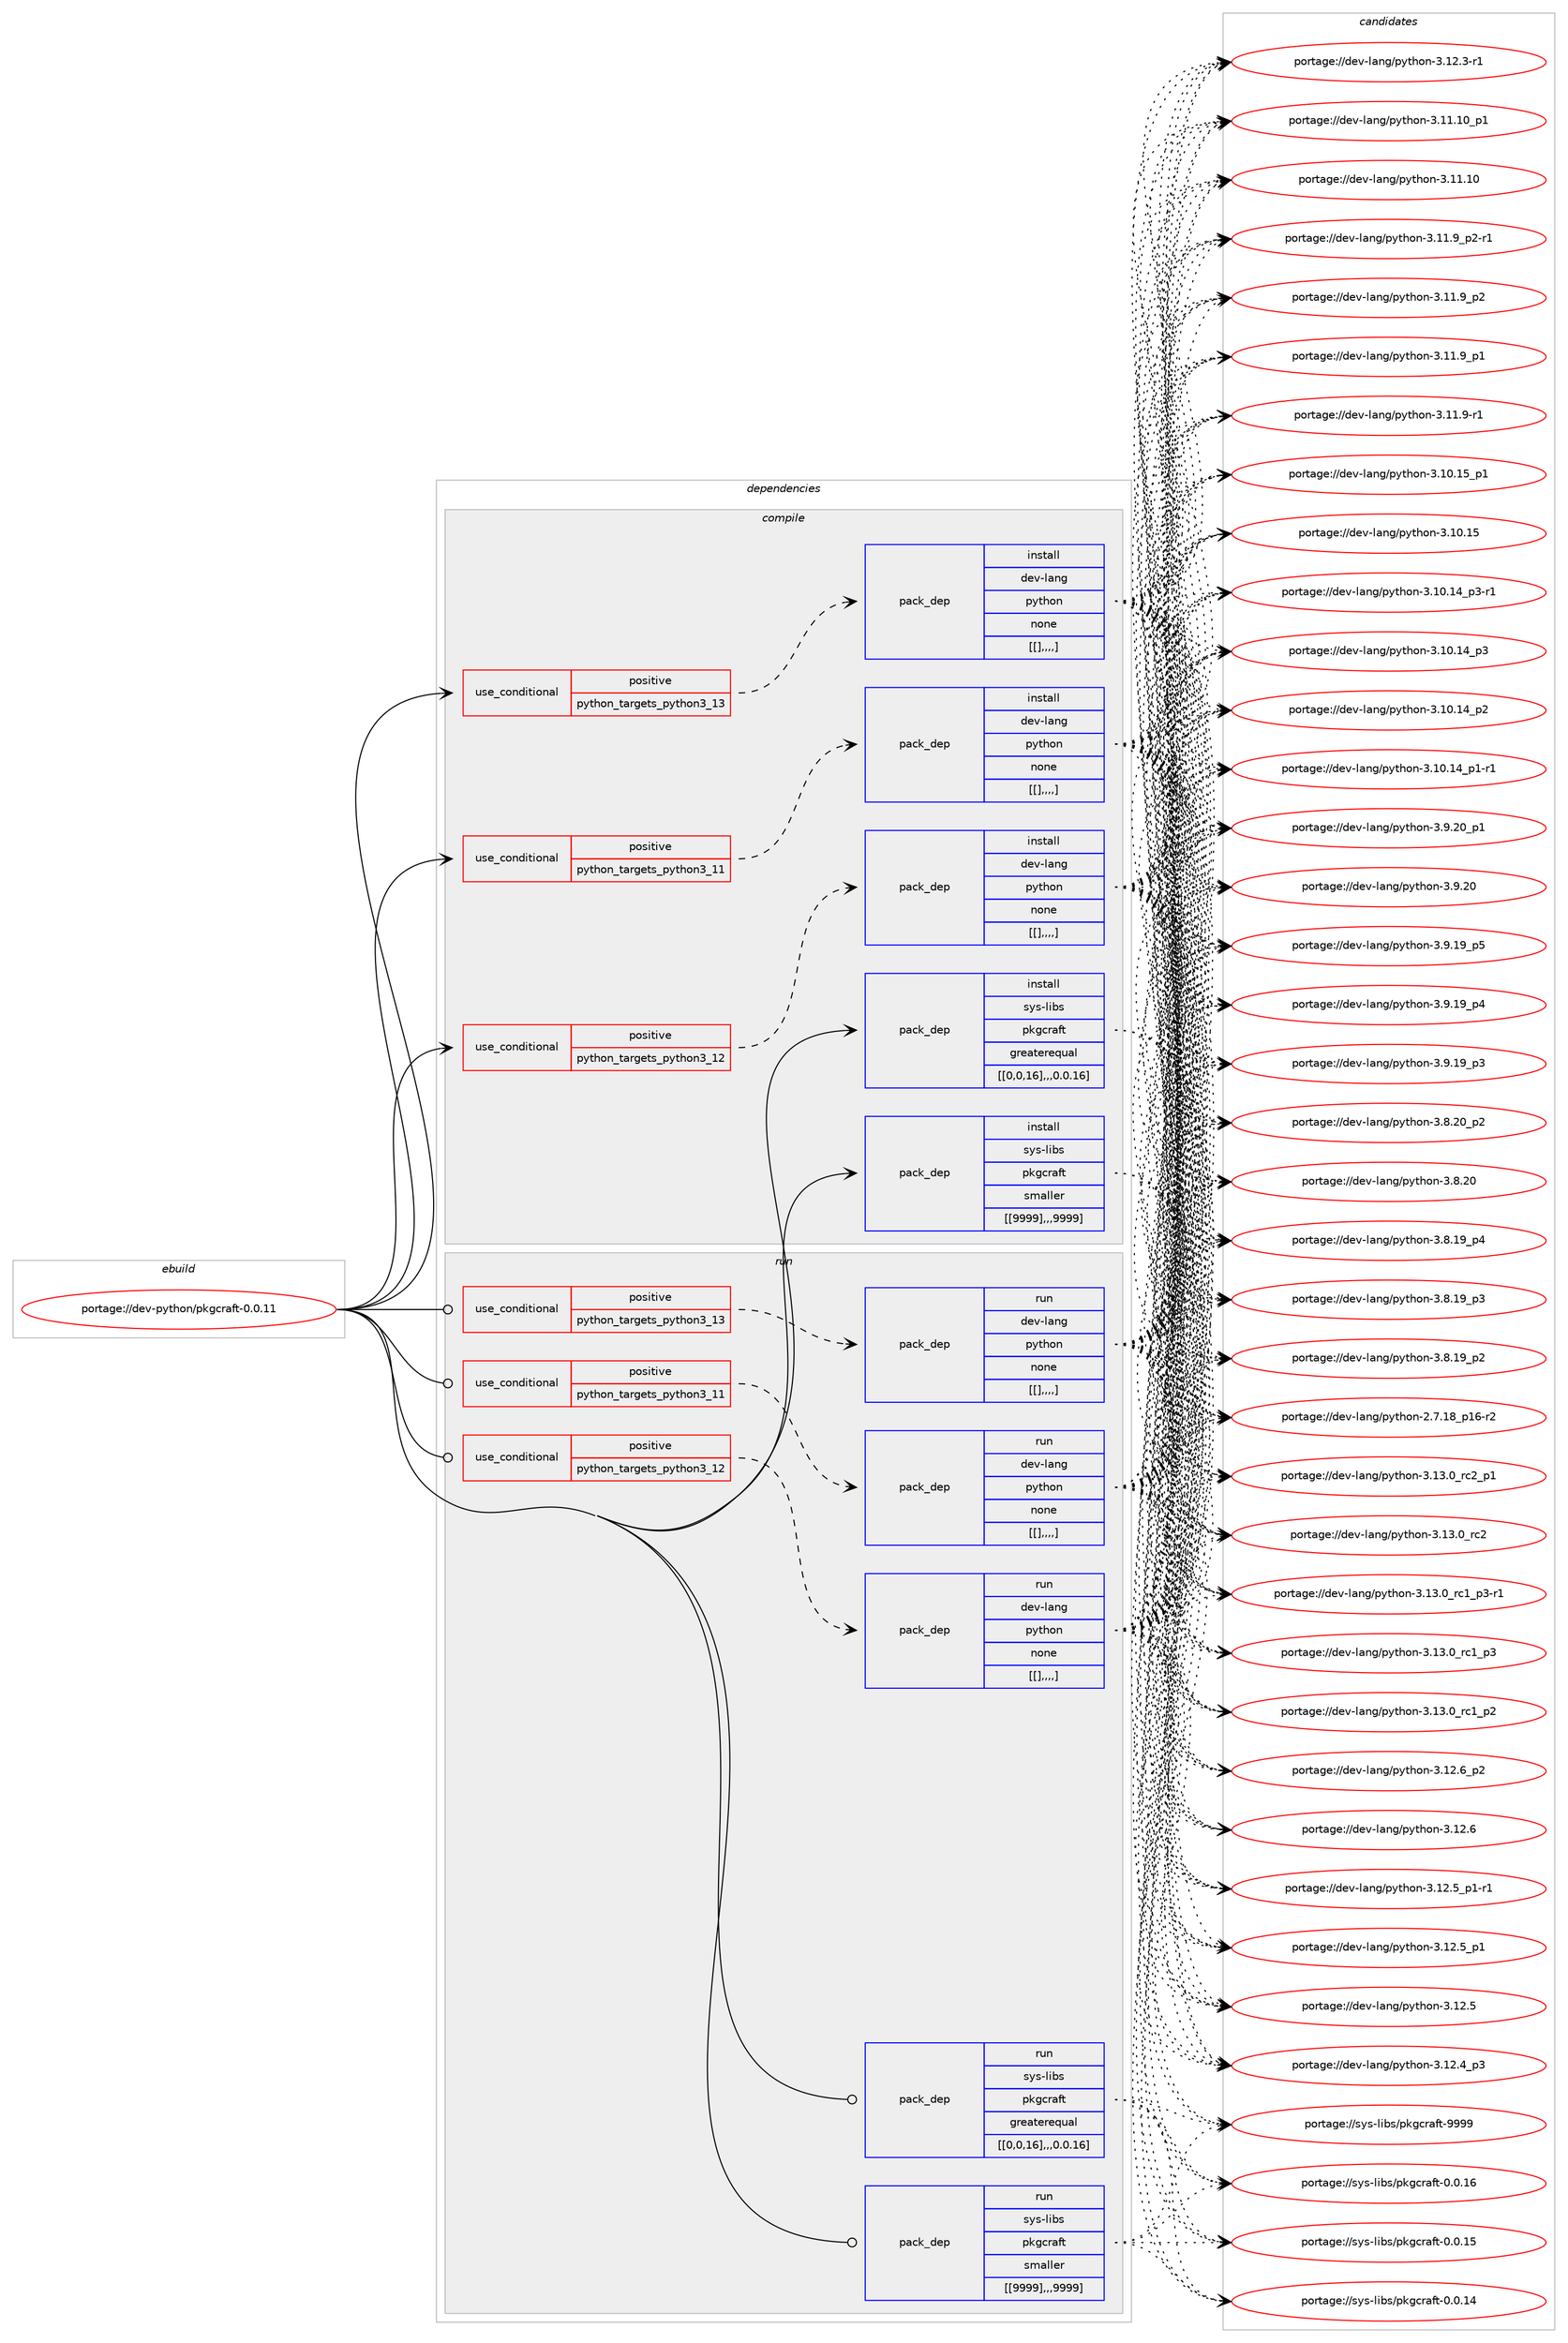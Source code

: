 digraph prolog {

# *************
# Graph options
# *************

newrank=true;
concentrate=true;
compound=true;
graph [rankdir=LR,fontname=Helvetica,fontsize=10,ranksep=1.5];#, ranksep=2.5, nodesep=0.2];
edge  [arrowhead=vee];
node  [fontname=Helvetica,fontsize=10];

# **********
# The ebuild
# **********

subgraph cluster_leftcol {
color=gray;
label=<<i>ebuild</i>>;
id [label="portage://dev-python/pkgcraft-0.0.11", color=red, width=4, href="../dev-python/pkgcraft-0.0.11.svg"];
}

# ****************
# The dependencies
# ****************

subgraph cluster_midcol {
color=gray;
label=<<i>dependencies</i>>;
subgraph cluster_compile {
fillcolor="#eeeeee";
style=filled;
label=<<i>compile</i>>;
subgraph cond37433 {
dependency156913 [label=<<TABLE BORDER="0" CELLBORDER="1" CELLSPACING="0" CELLPADDING="4"><TR><TD ROWSPAN="3" CELLPADDING="10">use_conditional</TD></TR><TR><TD>positive</TD></TR><TR><TD>python_targets_python3_11</TD></TR></TABLE>>, shape=none, color=red];
subgraph pack118263 {
dependency156914 [label=<<TABLE BORDER="0" CELLBORDER="1" CELLSPACING="0" CELLPADDING="4" WIDTH="220"><TR><TD ROWSPAN="6" CELLPADDING="30">pack_dep</TD></TR><TR><TD WIDTH="110">install</TD></TR><TR><TD>dev-lang</TD></TR><TR><TD>python</TD></TR><TR><TD>none</TD></TR><TR><TD>[[],,,,]</TD></TR></TABLE>>, shape=none, color=blue];
}
dependency156913:e -> dependency156914:w [weight=20,style="dashed",arrowhead="vee"];
}
id:e -> dependency156913:w [weight=20,style="solid",arrowhead="vee"];
subgraph cond37434 {
dependency156915 [label=<<TABLE BORDER="0" CELLBORDER="1" CELLSPACING="0" CELLPADDING="4"><TR><TD ROWSPAN="3" CELLPADDING="10">use_conditional</TD></TR><TR><TD>positive</TD></TR><TR><TD>python_targets_python3_12</TD></TR></TABLE>>, shape=none, color=red];
subgraph pack118264 {
dependency156916 [label=<<TABLE BORDER="0" CELLBORDER="1" CELLSPACING="0" CELLPADDING="4" WIDTH="220"><TR><TD ROWSPAN="6" CELLPADDING="30">pack_dep</TD></TR><TR><TD WIDTH="110">install</TD></TR><TR><TD>dev-lang</TD></TR><TR><TD>python</TD></TR><TR><TD>none</TD></TR><TR><TD>[[],,,,]</TD></TR></TABLE>>, shape=none, color=blue];
}
dependency156915:e -> dependency156916:w [weight=20,style="dashed",arrowhead="vee"];
}
id:e -> dependency156915:w [weight=20,style="solid",arrowhead="vee"];
subgraph cond37435 {
dependency156917 [label=<<TABLE BORDER="0" CELLBORDER="1" CELLSPACING="0" CELLPADDING="4"><TR><TD ROWSPAN="3" CELLPADDING="10">use_conditional</TD></TR><TR><TD>positive</TD></TR><TR><TD>python_targets_python3_13</TD></TR></TABLE>>, shape=none, color=red];
subgraph pack118265 {
dependency156918 [label=<<TABLE BORDER="0" CELLBORDER="1" CELLSPACING="0" CELLPADDING="4" WIDTH="220"><TR><TD ROWSPAN="6" CELLPADDING="30">pack_dep</TD></TR><TR><TD WIDTH="110">install</TD></TR><TR><TD>dev-lang</TD></TR><TR><TD>python</TD></TR><TR><TD>none</TD></TR><TR><TD>[[],,,,]</TD></TR></TABLE>>, shape=none, color=blue];
}
dependency156917:e -> dependency156918:w [weight=20,style="dashed",arrowhead="vee"];
}
id:e -> dependency156917:w [weight=20,style="solid",arrowhead="vee"];
subgraph pack118266 {
dependency156919 [label=<<TABLE BORDER="0" CELLBORDER="1" CELLSPACING="0" CELLPADDING="4" WIDTH="220"><TR><TD ROWSPAN="6" CELLPADDING="30">pack_dep</TD></TR><TR><TD WIDTH="110">install</TD></TR><TR><TD>sys-libs</TD></TR><TR><TD>pkgcraft</TD></TR><TR><TD>greaterequal</TD></TR><TR><TD>[[0,0,16],,,0.0.16]</TD></TR></TABLE>>, shape=none, color=blue];
}
id:e -> dependency156919:w [weight=20,style="solid",arrowhead="vee"];
subgraph pack118267 {
dependency156920 [label=<<TABLE BORDER="0" CELLBORDER="1" CELLSPACING="0" CELLPADDING="4" WIDTH="220"><TR><TD ROWSPAN="6" CELLPADDING="30">pack_dep</TD></TR><TR><TD WIDTH="110">install</TD></TR><TR><TD>sys-libs</TD></TR><TR><TD>pkgcraft</TD></TR><TR><TD>smaller</TD></TR><TR><TD>[[9999],,,9999]</TD></TR></TABLE>>, shape=none, color=blue];
}
id:e -> dependency156920:w [weight=20,style="solid",arrowhead="vee"];
}
subgraph cluster_compileandrun {
fillcolor="#eeeeee";
style=filled;
label=<<i>compile and run</i>>;
}
subgraph cluster_run {
fillcolor="#eeeeee";
style=filled;
label=<<i>run</i>>;
subgraph cond37436 {
dependency156921 [label=<<TABLE BORDER="0" CELLBORDER="1" CELLSPACING="0" CELLPADDING="4"><TR><TD ROWSPAN="3" CELLPADDING="10">use_conditional</TD></TR><TR><TD>positive</TD></TR><TR><TD>python_targets_python3_11</TD></TR></TABLE>>, shape=none, color=red];
subgraph pack118268 {
dependency156922 [label=<<TABLE BORDER="0" CELLBORDER="1" CELLSPACING="0" CELLPADDING="4" WIDTH="220"><TR><TD ROWSPAN="6" CELLPADDING="30">pack_dep</TD></TR><TR><TD WIDTH="110">run</TD></TR><TR><TD>dev-lang</TD></TR><TR><TD>python</TD></TR><TR><TD>none</TD></TR><TR><TD>[[],,,,]</TD></TR></TABLE>>, shape=none, color=blue];
}
dependency156921:e -> dependency156922:w [weight=20,style="dashed",arrowhead="vee"];
}
id:e -> dependency156921:w [weight=20,style="solid",arrowhead="odot"];
subgraph cond37437 {
dependency156923 [label=<<TABLE BORDER="0" CELLBORDER="1" CELLSPACING="0" CELLPADDING="4"><TR><TD ROWSPAN="3" CELLPADDING="10">use_conditional</TD></TR><TR><TD>positive</TD></TR><TR><TD>python_targets_python3_12</TD></TR></TABLE>>, shape=none, color=red];
subgraph pack118269 {
dependency156924 [label=<<TABLE BORDER="0" CELLBORDER="1" CELLSPACING="0" CELLPADDING="4" WIDTH="220"><TR><TD ROWSPAN="6" CELLPADDING="30">pack_dep</TD></TR><TR><TD WIDTH="110">run</TD></TR><TR><TD>dev-lang</TD></TR><TR><TD>python</TD></TR><TR><TD>none</TD></TR><TR><TD>[[],,,,]</TD></TR></TABLE>>, shape=none, color=blue];
}
dependency156923:e -> dependency156924:w [weight=20,style="dashed",arrowhead="vee"];
}
id:e -> dependency156923:w [weight=20,style="solid",arrowhead="odot"];
subgraph cond37438 {
dependency156925 [label=<<TABLE BORDER="0" CELLBORDER="1" CELLSPACING="0" CELLPADDING="4"><TR><TD ROWSPAN="3" CELLPADDING="10">use_conditional</TD></TR><TR><TD>positive</TD></TR><TR><TD>python_targets_python3_13</TD></TR></TABLE>>, shape=none, color=red];
subgraph pack118270 {
dependency156926 [label=<<TABLE BORDER="0" CELLBORDER="1" CELLSPACING="0" CELLPADDING="4" WIDTH="220"><TR><TD ROWSPAN="6" CELLPADDING="30">pack_dep</TD></TR><TR><TD WIDTH="110">run</TD></TR><TR><TD>dev-lang</TD></TR><TR><TD>python</TD></TR><TR><TD>none</TD></TR><TR><TD>[[],,,,]</TD></TR></TABLE>>, shape=none, color=blue];
}
dependency156925:e -> dependency156926:w [weight=20,style="dashed",arrowhead="vee"];
}
id:e -> dependency156925:w [weight=20,style="solid",arrowhead="odot"];
subgraph pack118271 {
dependency156927 [label=<<TABLE BORDER="0" CELLBORDER="1" CELLSPACING="0" CELLPADDING="4" WIDTH="220"><TR><TD ROWSPAN="6" CELLPADDING="30">pack_dep</TD></TR><TR><TD WIDTH="110">run</TD></TR><TR><TD>sys-libs</TD></TR><TR><TD>pkgcraft</TD></TR><TR><TD>greaterequal</TD></TR><TR><TD>[[0,0,16],,,0.0.16]</TD></TR></TABLE>>, shape=none, color=blue];
}
id:e -> dependency156927:w [weight=20,style="solid",arrowhead="odot"];
subgraph pack118272 {
dependency156928 [label=<<TABLE BORDER="0" CELLBORDER="1" CELLSPACING="0" CELLPADDING="4" WIDTH="220"><TR><TD ROWSPAN="6" CELLPADDING="30">pack_dep</TD></TR><TR><TD WIDTH="110">run</TD></TR><TR><TD>sys-libs</TD></TR><TR><TD>pkgcraft</TD></TR><TR><TD>smaller</TD></TR><TR><TD>[[9999],,,9999]</TD></TR></TABLE>>, shape=none, color=blue];
}
id:e -> dependency156928:w [weight=20,style="solid",arrowhead="odot"];
}
}

# **************
# The candidates
# **************

subgraph cluster_choices {
rank=same;
color=gray;
label=<<i>candidates</i>>;

subgraph choice118263 {
color=black;
nodesep=1;
choice100101118451089711010347112121116104111110455146495146489511499509511249 [label="portage://dev-lang/python-3.13.0_rc2_p1", color=red, width=4,href="../dev-lang/python-3.13.0_rc2_p1.svg"];
choice10010111845108971101034711212111610411111045514649514648951149950 [label="portage://dev-lang/python-3.13.0_rc2", color=red, width=4,href="../dev-lang/python-3.13.0_rc2.svg"];
choice1001011184510897110103471121211161041111104551464951464895114994995112514511449 [label="portage://dev-lang/python-3.13.0_rc1_p3-r1", color=red, width=4,href="../dev-lang/python-3.13.0_rc1_p3-r1.svg"];
choice100101118451089711010347112121116104111110455146495146489511499499511251 [label="portage://dev-lang/python-3.13.0_rc1_p3", color=red, width=4,href="../dev-lang/python-3.13.0_rc1_p3.svg"];
choice100101118451089711010347112121116104111110455146495146489511499499511250 [label="portage://dev-lang/python-3.13.0_rc1_p2", color=red, width=4,href="../dev-lang/python-3.13.0_rc1_p2.svg"];
choice100101118451089711010347112121116104111110455146495046549511250 [label="portage://dev-lang/python-3.12.6_p2", color=red, width=4,href="../dev-lang/python-3.12.6_p2.svg"];
choice10010111845108971101034711212111610411111045514649504654 [label="portage://dev-lang/python-3.12.6", color=red, width=4,href="../dev-lang/python-3.12.6.svg"];
choice1001011184510897110103471121211161041111104551464950465395112494511449 [label="portage://dev-lang/python-3.12.5_p1-r1", color=red, width=4,href="../dev-lang/python-3.12.5_p1-r1.svg"];
choice100101118451089711010347112121116104111110455146495046539511249 [label="portage://dev-lang/python-3.12.5_p1", color=red, width=4,href="../dev-lang/python-3.12.5_p1.svg"];
choice10010111845108971101034711212111610411111045514649504653 [label="portage://dev-lang/python-3.12.5", color=red, width=4,href="../dev-lang/python-3.12.5.svg"];
choice100101118451089711010347112121116104111110455146495046529511251 [label="portage://dev-lang/python-3.12.4_p3", color=red, width=4,href="../dev-lang/python-3.12.4_p3.svg"];
choice100101118451089711010347112121116104111110455146495046514511449 [label="portage://dev-lang/python-3.12.3-r1", color=red, width=4,href="../dev-lang/python-3.12.3-r1.svg"];
choice10010111845108971101034711212111610411111045514649494649489511249 [label="portage://dev-lang/python-3.11.10_p1", color=red, width=4,href="../dev-lang/python-3.11.10_p1.svg"];
choice1001011184510897110103471121211161041111104551464949464948 [label="portage://dev-lang/python-3.11.10", color=red, width=4,href="../dev-lang/python-3.11.10.svg"];
choice1001011184510897110103471121211161041111104551464949465795112504511449 [label="portage://dev-lang/python-3.11.9_p2-r1", color=red, width=4,href="../dev-lang/python-3.11.9_p2-r1.svg"];
choice100101118451089711010347112121116104111110455146494946579511250 [label="portage://dev-lang/python-3.11.9_p2", color=red, width=4,href="../dev-lang/python-3.11.9_p2.svg"];
choice100101118451089711010347112121116104111110455146494946579511249 [label="portage://dev-lang/python-3.11.9_p1", color=red, width=4,href="../dev-lang/python-3.11.9_p1.svg"];
choice100101118451089711010347112121116104111110455146494946574511449 [label="portage://dev-lang/python-3.11.9-r1", color=red, width=4,href="../dev-lang/python-3.11.9-r1.svg"];
choice10010111845108971101034711212111610411111045514649484649539511249 [label="portage://dev-lang/python-3.10.15_p1", color=red, width=4,href="../dev-lang/python-3.10.15_p1.svg"];
choice1001011184510897110103471121211161041111104551464948464953 [label="portage://dev-lang/python-3.10.15", color=red, width=4,href="../dev-lang/python-3.10.15.svg"];
choice100101118451089711010347112121116104111110455146494846495295112514511449 [label="portage://dev-lang/python-3.10.14_p3-r1", color=red, width=4,href="../dev-lang/python-3.10.14_p3-r1.svg"];
choice10010111845108971101034711212111610411111045514649484649529511251 [label="portage://dev-lang/python-3.10.14_p3", color=red, width=4,href="../dev-lang/python-3.10.14_p3.svg"];
choice10010111845108971101034711212111610411111045514649484649529511250 [label="portage://dev-lang/python-3.10.14_p2", color=red, width=4,href="../dev-lang/python-3.10.14_p2.svg"];
choice100101118451089711010347112121116104111110455146494846495295112494511449 [label="portage://dev-lang/python-3.10.14_p1-r1", color=red, width=4,href="../dev-lang/python-3.10.14_p1-r1.svg"];
choice100101118451089711010347112121116104111110455146574650489511249 [label="portage://dev-lang/python-3.9.20_p1", color=red, width=4,href="../dev-lang/python-3.9.20_p1.svg"];
choice10010111845108971101034711212111610411111045514657465048 [label="portage://dev-lang/python-3.9.20", color=red, width=4,href="../dev-lang/python-3.9.20.svg"];
choice100101118451089711010347112121116104111110455146574649579511253 [label="portage://dev-lang/python-3.9.19_p5", color=red, width=4,href="../dev-lang/python-3.9.19_p5.svg"];
choice100101118451089711010347112121116104111110455146574649579511252 [label="portage://dev-lang/python-3.9.19_p4", color=red, width=4,href="../dev-lang/python-3.9.19_p4.svg"];
choice100101118451089711010347112121116104111110455146574649579511251 [label="portage://dev-lang/python-3.9.19_p3", color=red, width=4,href="../dev-lang/python-3.9.19_p3.svg"];
choice100101118451089711010347112121116104111110455146564650489511250 [label="portage://dev-lang/python-3.8.20_p2", color=red, width=4,href="../dev-lang/python-3.8.20_p2.svg"];
choice10010111845108971101034711212111610411111045514656465048 [label="portage://dev-lang/python-3.8.20", color=red, width=4,href="../dev-lang/python-3.8.20.svg"];
choice100101118451089711010347112121116104111110455146564649579511252 [label="portage://dev-lang/python-3.8.19_p4", color=red, width=4,href="../dev-lang/python-3.8.19_p4.svg"];
choice100101118451089711010347112121116104111110455146564649579511251 [label="portage://dev-lang/python-3.8.19_p3", color=red, width=4,href="../dev-lang/python-3.8.19_p3.svg"];
choice100101118451089711010347112121116104111110455146564649579511250 [label="portage://dev-lang/python-3.8.19_p2", color=red, width=4,href="../dev-lang/python-3.8.19_p2.svg"];
choice100101118451089711010347112121116104111110455046554649569511249544511450 [label="portage://dev-lang/python-2.7.18_p16-r2", color=red, width=4,href="../dev-lang/python-2.7.18_p16-r2.svg"];
dependency156914:e -> choice100101118451089711010347112121116104111110455146495146489511499509511249:w [style=dotted,weight="100"];
dependency156914:e -> choice10010111845108971101034711212111610411111045514649514648951149950:w [style=dotted,weight="100"];
dependency156914:e -> choice1001011184510897110103471121211161041111104551464951464895114994995112514511449:w [style=dotted,weight="100"];
dependency156914:e -> choice100101118451089711010347112121116104111110455146495146489511499499511251:w [style=dotted,weight="100"];
dependency156914:e -> choice100101118451089711010347112121116104111110455146495146489511499499511250:w [style=dotted,weight="100"];
dependency156914:e -> choice100101118451089711010347112121116104111110455146495046549511250:w [style=dotted,weight="100"];
dependency156914:e -> choice10010111845108971101034711212111610411111045514649504654:w [style=dotted,weight="100"];
dependency156914:e -> choice1001011184510897110103471121211161041111104551464950465395112494511449:w [style=dotted,weight="100"];
dependency156914:e -> choice100101118451089711010347112121116104111110455146495046539511249:w [style=dotted,weight="100"];
dependency156914:e -> choice10010111845108971101034711212111610411111045514649504653:w [style=dotted,weight="100"];
dependency156914:e -> choice100101118451089711010347112121116104111110455146495046529511251:w [style=dotted,weight="100"];
dependency156914:e -> choice100101118451089711010347112121116104111110455146495046514511449:w [style=dotted,weight="100"];
dependency156914:e -> choice10010111845108971101034711212111610411111045514649494649489511249:w [style=dotted,weight="100"];
dependency156914:e -> choice1001011184510897110103471121211161041111104551464949464948:w [style=dotted,weight="100"];
dependency156914:e -> choice1001011184510897110103471121211161041111104551464949465795112504511449:w [style=dotted,weight="100"];
dependency156914:e -> choice100101118451089711010347112121116104111110455146494946579511250:w [style=dotted,weight="100"];
dependency156914:e -> choice100101118451089711010347112121116104111110455146494946579511249:w [style=dotted,weight="100"];
dependency156914:e -> choice100101118451089711010347112121116104111110455146494946574511449:w [style=dotted,weight="100"];
dependency156914:e -> choice10010111845108971101034711212111610411111045514649484649539511249:w [style=dotted,weight="100"];
dependency156914:e -> choice1001011184510897110103471121211161041111104551464948464953:w [style=dotted,weight="100"];
dependency156914:e -> choice100101118451089711010347112121116104111110455146494846495295112514511449:w [style=dotted,weight="100"];
dependency156914:e -> choice10010111845108971101034711212111610411111045514649484649529511251:w [style=dotted,weight="100"];
dependency156914:e -> choice10010111845108971101034711212111610411111045514649484649529511250:w [style=dotted,weight="100"];
dependency156914:e -> choice100101118451089711010347112121116104111110455146494846495295112494511449:w [style=dotted,weight="100"];
dependency156914:e -> choice100101118451089711010347112121116104111110455146574650489511249:w [style=dotted,weight="100"];
dependency156914:e -> choice10010111845108971101034711212111610411111045514657465048:w [style=dotted,weight="100"];
dependency156914:e -> choice100101118451089711010347112121116104111110455146574649579511253:w [style=dotted,weight="100"];
dependency156914:e -> choice100101118451089711010347112121116104111110455146574649579511252:w [style=dotted,weight="100"];
dependency156914:e -> choice100101118451089711010347112121116104111110455146574649579511251:w [style=dotted,weight="100"];
dependency156914:e -> choice100101118451089711010347112121116104111110455146564650489511250:w [style=dotted,weight="100"];
dependency156914:e -> choice10010111845108971101034711212111610411111045514656465048:w [style=dotted,weight="100"];
dependency156914:e -> choice100101118451089711010347112121116104111110455146564649579511252:w [style=dotted,weight="100"];
dependency156914:e -> choice100101118451089711010347112121116104111110455146564649579511251:w [style=dotted,weight="100"];
dependency156914:e -> choice100101118451089711010347112121116104111110455146564649579511250:w [style=dotted,weight="100"];
dependency156914:e -> choice100101118451089711010347112121116104111110455046554649569511249544511450:w [style=dotted,weight="100"];
}
subgraph choice118264 {
color=black;
nodesep=1;
choice100101118451089711010347112121116104111110455146495146489511499509511249 [label="portage://dev-lang/python-3.13.0_rc2_p1", color=red, width=4,href="../dev-lang/python-3.13.0_rc2_p1.svg"];
choice10010111845108971101034711212111610411111045514649514648951149950 [label="portage://dev-lang/python-3.13.0_rc2", color=red, width=4,href="../dev-lang/python-3.13.0_rc2.svg"];
choice1001011184510897110103471121211161041111104551464951464895114994995112514511449 [label="portage://dev-lang/python-3.13.0_rc1_p3-r1", color=red, width=4,href="../dev-lang/python-3.13.0_rc1_p3-r1.svg"];
choice100101118451089711010347112121116104111110455146495146489511499499511251 [label="portage://dev-lang/python-3.13.0_rc1_p3", color=red, width=4,href="../dev-lang/python-3.13.0_rc1_p3.svg"];
choice100101118451089711010347112121116104111110455146495146489511499499511250 [label="portage://dev-lang/python-3.13.0_rc1_p2", color=red, width=4,href="../dev-lang/python-3.13.0_rc1_p2.svg"];
choice100101118451089711010347112121116104111110455146495046549511250 [label="portage://dev-lang/python-3.12.6_p2", color=red, width=4,href="../dev-lang/python-3.12.6_p2.svg"];
choice10010111845108971101034711212111610411111045514649504654 [label="portage://dev-lang/python-3.12.6", color=red, width=4,href="../dev-lang/python-3.12.6.svg"];
choice1001011184510897110103471121211161041111104551464950465395112494511449 [label="portage://dev-lang/python-3.12.5_p1-r1", color=red, width=4,href="../dev-lang/python-3.12.5_p1-r1.svg"];
choice100101118451089711010347112121116104111110455146495046539511249 [label="portage://dev-lang/python-3.12.5_p1", color=red, width=4,href="../dev-lang/python-3.12.5_p1.svg"];
choice10010111845108971101034711212111610411111045514649504653 [label="portage://dev-lang/python-3.12.5", color=red, width=4,href="../dev-lang/python-3.12.5.svg"];
choice100101118451089711010347112121116104111110455146495046529511251 [label="portage://dev-lang/python-3.12.4_p3", color=red, width=4,href="../dev-lang/python-3.12.4_p3.svg"];
choice100101118451089711010347112121116104111110455146495046514511449 [label="portage://dev-lang/python-3.12.3-r1", color=red, width=4,href="../dev-lang/python-3.12.3-r1.svg"];
choice10010111845108971101034711212111610411111045514649494649489511249 [label="portage://dev-lang/python-3.11.10_p1", color=red, width=4,href="../dev-lang/python-3.11.10_p1.svg"];
choice1001011184510897110103471121211161041111104551464949464948 [label="portage://dev-lang/python-3.11.10", color=red, width=4,href="../dev-lang/python-3.11.10.svg"];
choice1001011184510897110103471121211161041111104551464949465795112504511449 [label="portage://dev-lang/python-3.11.9_p2-r1", color=red, width=4,href="../dev-lang/python-3.11.9_p2-r1.svg"];
choice100101118451089711010347112121116104111110455146494946579511250 [label="portage://dev-lang/python-3.11.9_p2", color=red, width=4,href="../dev-lang/python-3.11.9_p2.svg"];
choice100101118451089711010347112121116104111110455146494946579511249 [label="portage://dev-lang/python-3.11.9_p1", color=red, width=4,href="../dev-lang/python-3.11.9_p1.svg"];
choice100101118451089711010347112121116104111110455146494946574511449 [label="portage://dev-lang/python-3.11.9-r1", color=red, width=4,href="../dev-lang/python-3.11.9-r1.svg"];
choice10010111845108971101034711212111610411111045514649484649539511249 [label="portage://dev-lang/python-3.10.15_p1", color=red, width=4,href="../dev-lang/python-3.10.15_p1.svg"];
choice1001011184510897110103471121211161041111104551464948464953 [label="portage://dev-lang/python-3.10.15", color=red, width=4,href="../dev-lang/python-3.10.15.svg"];
choice100101118451089711010347112121116104111110455146494846495295112514511449 [label="portage://dev-lang/python-3.10.14_p3-r1", color=red, width=4,href="../dev-lang/python-3.10.14_p3-r1.svg"];
choice10010111845108971101034711212111610411111045514649484649529511251 [label="portage://dev-lang/python-3.10.14_p3", color=red, width=4,href="../dev-lang/python-3.10.14_p3.svg"];
choice10010111845108971101034711212111610411111045514649484649529511250 [label="portage://dev-lang/python-3.10.14_p2", color=red, width=4,href="../dev-lang/python-3.10.14_p2.svg"];
choice100101118451089711010347112121116104111110455146494846495295112494511449 [label="portage://dev-lang/python-3.10.14_p1-r1", color=red, width=4,href="../dev-lang/python-3.10.14_p1-r1.svg"];
choice100101118451089711010347112121116104111110455146574650489511249 [label="portage://dev-lang/python-3.9.20_p1", color=red, width=4,href="../dev-lang/python-3.9.20_p1.svg"];
choice10010111845108971101034711212111610411111045514657465048 [label="portage://dev-lang/python-3.9.20", color=red, width=4,href="../dev-lang/python-3.9.20.svg"];
choice100101118451089711010347112121116104111110455146574649579511253 [label="portage://dev-lang/python-3.9.19_p5", color=red, width=4,href="../dev-lang/python-3.9.19_p5.svg"];
choice100101118451089711010347112121116104111110455146574649579511252 [label="portage://dev-lang/python-3.9.19_p4", color=red, width=4,href="../dev-lang/python-3.9.19_p4.svg"];
choice100101118451089711010347112121116104111110455146574649579511251 [label="portage://dev-lang/python-3.9.19_p3", color=red, width=4,href="../dev-lang/python-3.9.19_p3.svg"];
choice100101118451089711010347112121116104111110455146564650489511250 [label="portage://dev-lang/python-3.8.20_p2", color=red, width=4,href="../dev-lang/python-3.8.20_p2.svg"];
choice10010111845108971101034711212111610411111045514656465048 [label="portage://dev-lang/python-3.8.20", color=red, width=4,href="../dev-lang/python-3.8.20.svg"];
choice100101118451089711010347112121116104111110455146564649579511252 [label="portage://dev-lang/python-3.8.19_p4", color=red, width=4,href="../dev-lang/python-3.8.19_p4.svg"];
choice100101118451089711010347112121116104111110455146564649579511251 [label="portage://dev-lang/python-3.8.19_p3", color=red, width=4,href="../dev-lang/python-3.8.19_p3.svg"];
choice100101118451089711010347112121116104111110455146564649579511250 [label="portage://dev-lang/python-3.8.19_p2", color=red, width=4,href="../dev-lang/python-3.8.19_p2.svg"];
choice100101118451089711010347112121116104111110455046554649569511249544511450 [label="portage://dev-lang/python-2.7.18_p16-r2", color=red, width=4,href="../dev-lang/python-2.7.18_p16-r2.svg"];
dependency156916:e -> choice100101118451089711010347112121116104111110455146495146489511499509511249:w [style=dotted,weight="100"];
dependency156916:e -> choice10010111845108971101034711212111610411111045514649514648951149950:w [style=dotted,weight="100"];
dependency156916:e -> choice1001011184510897110103471121211161041111104551464951464895114994995112514511449:w [style=dotted,weight="100"];
dependency156916:e -> choice100101118451089711010347112121116104111110455146495146489511499499511251:w [style=dotted,weight="100"];
dependency156916:e -> choice100101118451089711010347112121116104111110455146495146489511499499511250:w [style=dotted,weight="100"];
dependency156916:e -> choice100101118451089711010347112121116104111110455146495046549511250:w [style=dotted,weight="100"];
dependency156916:e -> choice10010111845108971101034711212111610411111045514649504654:w [style=dotted,weight="100"];
dependency156916:e -> choice1001011184510897110103471121211161041111104551464950465395112494511449:w [style=dotted,weight="100"];
dependency156916:e -> choice100101118451089711010347112121116104111110455146495046539511249:w [style=dotted,weight="100"];
dependency156916:e -> choice10010111845108971101034711212111610411111045514649504653:w [style=dotted,weight="100"];
dependency156916:e -> choice100101118451089711010347112121116104111110455146495046529511251:w [style=dotted,weight="100"];
dependency156916:e -> choice100101118451089711010347112121116104111110455146495046514511449:w [style=dotted,weight="100"];
dependency156916:e -> choice10010111845108971101034711212111610411111045514649494649489511249:w [style=dotted,weight="100"];
dependency156916:e -> choice1001011184510897110103471121211161041111104551464949464948:w [style=dotted,weight="100"];
dependency156916:e -> choice1001011184510897110103471121211161041111104551464949465795112504511449:w [style=dotted,weight="100"];
dependency156916:e -> choice100101118451089711010347112121116104111110455146494946579511250:w [style=dotted,weight="100"];
dependency156916:e -> choice100101118451089711010347112121116104111110455146494946579511249:w [style=dotted,weight="100"];
dependency156916:e -> choice100101118451089711010347112121116104111110455146494946574511449:w [style=dotted,weight="100"];
dependency156916:e -> choice10010111845108971101034711212111610411111045514649484649539511249:w [style=dotted,weight="100"];
dependency156916:e -> choice1001011184510897110103471121211161041111104551464948464953:w [style=dotted,weight="100"];
dependency156916:e -> choice100101118451089711010347112121116104111110455146494846495295112514511449:w [style=dotted,weight="100"];
dependency156916:e -> choice10010111845108971101034711212111610411111045514649484649529511251:w [style=dotted,weight="100"];
dependency156916:e -> choice10010111845108971101034711212111610411111045514649484649529511250:w [style=dotted,weight="100"];
dependency156916:e -> choice100101118451089711010347112121116104111110455146494846495295112494511449:w [style=dotted,weight="100"];
dependency156916:e -> choice100101118451089711010347112121116104111110455146574650489511249:w [style=dotted,weight="100"];
dependency156916:e -> choice10010111845108971101034711212111610411111045514657465048:w [style=dotted,weight="100"];
dependency156916:e -> choice100101118451089711010347112121116104111110455146574649579511253:w [style=dotted,weight="100"];
dependency156916:e -> choice100101118451089711010347112121116104111110455146574649579511252:w [style=dotted,weight="100"];
dependency156916:e -> choice100101118451089711010347112121116104111110455146574649579511251:w [style=dotted,weight="100"];
dependency156916:e -> choice100101118451089711010347112121116104111110455146564650489511250:w [style=dotted,weight="100"];
dependency156916:e -> choice10010111845108971101034711212111610411111045514656465048:w [style=dotted,weight="100"];
dependency156916:e -> choice100101118451089711010347112121116104111110455146564649579511252:w [style=dotted,weight="100"];
dependency156916:e -> choice100101118451089711010347112121116104111110455146564649579511251:w [style=dotted,weight="100"];
dependency156916:e -> choice100101118451089711010347112121116104111110455146564649579511250:w [style=dotted,weight="100"];
dependency156916:e -> choice100101118451089711010347112121116104111110455046554649569511249544511450:w [style=dotted,weight="100"];
}
subgraph choice118265 {
color=black;
nodesep=1;
choice100101118451089711010347112121116104111110455146495146489511499509511249 [label="portage://dev-lang/python-3.13.0_rc2_p1", color=red, width=4,href="../dev-lang/python-3.13.0_rc2_p1.svg"];
choice10010111845108971101034711212111610411111045514649514648951149950 [label="portage://dev-lang/python-3.13.0_rc2", color=red, width=4,href="../dev-lang/python-3.13.0_rc2.svg"];
choice1001011184510897110103471121211161041111104551464951464895114994995112514511449 [label="portage://dev-lang/python-3.13.0_rc1_p3-r1", color=red, width=4,href="../dev-lang/python-3.13.0_rc1_p3-r1.svg"];
choice100101118451089711010347112121116104111110455146495146489511499499511251 [label="portage://dev-lang/python-3.13.0_rc1_p3", color=red, width=4,href="../dev-lang/python-3.13.0_rc1_p3.svg"];
choice100101118451089711010347112121116104111110455146495146489511499499511250 [label="portage://dev-lang/python-3.13.0_rc1_p2", color=red, width=4,href="../dev-lang/python-3.13.0_rc1_p2.svg"];
choice100101118451089711010347112121116104111110455146495046549511250 [label="portage://dev-lang/python-3.12.6_p2", color=red, width=4,href="../dev-lang/python-3.12.6_p2.svg"];
choice10010111845108971101034711212111610411111045514649504654 [label="portage://dev-lang/python-3.12.6", color=red, width=4,href="../dev-lang/python-3.12.6.svg"];
choice1001011184510897110103471121211161041111104551464950465395112494511449 [label="portage://dev-lang/python-3.12.5_p1-r1", color=red, width=4,href="../dev-lang/python-3.12.5_p1-r1.svg"];
choice100101118451089711010347112121116104111110455146495046539511249 [label="portage://dev-lang/python-3.12.5_p1", color=red, width=4,href="../dev-lang/python-3.12.5_p1.svg"];
choice10010111845108971101034711212111610411111045514649504653 [label="portage://dev-lang/python-3.12.5", color=red, width=4,href="../dev-lang/python-3.12.5.svg"];
choice100101118451089711010347112121116104111110455146495046529511251 [label="portage://dev-lang/python-3.12.4_p3", color=red, width=4,href="../dev-lang/python-3.12.4_p3.svg"];
choice100101118451089711010347112121116104111110455146495046514511449 [label="portage://dev-lang/python-3.12.3-r1", color=red, width=4,href="../dev-lang/python-3.12.3-r1.svg"];
choice10010111845108971101034711212111610411111045514649494649489511249 [label="portage://dev-lang/python-3.11.10_p1", color=red, width=4,href="../dev-lang/python-3.11.10_p1.svg"];
choice1001011184510897110103471121211161041111104551464949464948 [label="portage://dev-lang/python-3.11.10", color=red, width=4,href="../dev-lang/python-3.11.10.svg"];
choice1001011184510897110103471121211161041111104551464949465795112504511449 [label="portage://dev-lang/python-3.11.9_p2-r1", color=red, width=4,href="../dev-lang/python-3.11.9_p2-r1.svg"];
choice100101118451089711010347112121116104111110455146494946579511250 [label="portage://dev-lang/python-3.11.9_p2", color=red, width=4,href="../dev-lang/python-3.11.9_p2.svg"];
choice100101118451089711010347112121116104111110455146494946579511249 [label="portage://dev-lang/python-3.11.9_p1", color=red, width=4,href="../dev-lang/python-3.11.9_p1.svg"];
choice100101118451089711010347112121116104111110455146494946574511449 [label="portage://dev-lang/python-3.11.9-r1", color=red, width=4,href="../dev-lang/python-3.11.9-r1.svg"];
choice10010111845108971101034711212111610411111045514649484649539511249 [label="portage://dev-lang/python-3.10.15_p1", color=red, width=4,href="../dev-lang/python-3.10.15_p1.svg"];
choice1001011184510897110103471121211161041111104551464948464953 [label="portage://dev-lang/python-3.10.15", color=red, width=4,href="../dev-lang/python-3.10.15.svg"];
choice100101118451089711010347112121116104111110455146494846495295112514511449 [label="portage://dev-lang/python-3.10.14_p3-r1", color=red, width=4,href="../dev-lang/python-3.10.14_p3-r1.svg"];
choice10010111845108971101034711212111610411111045514649484649529511251 [label="portage://dev-lang/python-3.10.14_p3", color=red, width=4,href="../dev-lang/python-3.10.14_p3.svg"];
choice10010111845108971101034711212111610411111045514649484649529511250 [label="portage://dev-lang/python-3.10.14_p2", color=red, width=4,href="../dev-lang/python-3.10.14_p2.svg"];
choice100101118451089711010347112121116104111110455146494846495295112494511449 [label="portage://dev-lang/python-3.10.14_p1-r1", color=red, width=4,href="../dev-lang/python-3.10.14_p1-r1.svg"];
choice100101118451089711010347112121116104111110455146574650489511249 [label="portage://dev-lang/python-3.9.20_p1", color=red, width=4,href="../dev-lang/python-3.9.20_p1.svg"];
choice10010111845108971101034711212111610411111045514657465048 [label="portage://dev-lang/python-3.9.20", color=red, width=4,href="../dev-lang/python-3.9.20.svg"];
choice100101118451089711010347112121116104111110455146574649579511253 [label="portage://dev-lang/python-3.9.19_p5", color=red, width=4,href="../dev-lang/python-3.9.19_p5.svg"];
choice100101118451089711010347112121116104111110455146574649579511252 [label="portage://dev-lang/python-3.9.19_p4", color=red, width=4,href="../dev-lang/python-3.9.19_p4.svg"];
choice100101118451089711010347112121116104111110455146574649579511251 [label="portage://dev-lang/python-3.9.19_p3", color=red, width=4,href="../dev-lang/python-3.9.19_p3.svg"];
choice100101118451089711010347112121116104111110455146564650489511250 [label="portage://dev-lang/python-3.8.20_p2", color=red, width=4,href="../dev-lang/python-3.8.20_p2.svg"];
choice10010111845108971101034711212111610411111045514656465048 [label="portage://dev-lang/python-3.8.20", color=red, width=4,href="../dev-lang/python-3.8.20.svg"];
choice100101118451089711010347112121116104111110455146564649579511252 [label="portage://dev-lang/python-3.8.19_p4", color=red, width=4,href="../dev-lang/python-3.8.19_p4.svg"];
choice100101118451089711010347112121116104111110455146564649579511251 [label="portage://dev-lang/python-3.8.19_p3", color=red, width=4,href="../dev-lang/python-3.8.19_p3.svg"];
choice100101118451089711010347112121116104111110455146564649579511250 [label="portage://dev-lang/python-3.8.19_p2", color=red, width=4,href="../dev-lang/python-3.8.19_p2.svg"];
choice100101118451089711010347112121116104111110455046554649569511249544511450 [label="portage://dev-lang/python-2.7.18_p16-r2", color=red, width=4,href="../dev-lang/python-2.7.18_p16-r2.svg"];
dependency156918:e -> choice100101118451089711010347112121116104111110455146495146489511499509511249:w [style=dotted,weight="100"];
dependency156918:e -> choice10010111845108971101034711212111610411111045514649514648951149950:w [style=dotted,weight="100"];
dependency156918:e -> choice1001011184510897110103471121211161041111104551464951464895114994995112514511449:w [style=dotted,weight="100"];
dependency156918:e -> choice100101118451089711010347112121116104111110455146495146489511499499511251:w [style=dotted,weight="100"];
dependency156918:e -> choice100101118451089711010347112121116104111110455146495146489511499499511250:w [style=dotted,weight="100"];
dependency156918:e -> choice100101118451089711010347112121116104111110455146495046549511250:w [style=dotted,weight="100"];
dependency156918:e -> choice10010111845108971101034711212111610411111045514649504654:w [style=dotted,weight="100"];
dependency156918:e -> choice1001011184510897110103471121211161041111104551464950465395112494511449:w [style=dotted,weight="100"];
dependency156918:e -> choice100101118451089711010347112121116104111110455146495046539511249:w [style=dotted,weight="100"];
dependency156918:e -> choice10010111845108971101034711212111610411111045514649504653:w [style=dotted,weight="100"];
dependency156918:e -> choice100101118451089711010347112121116104111110455146495046529511251:w [style=dotted,weight="100"];
dependency156918:e -> choice100101118451089711010347112121116104111110455146495046514511449:w [style=dotted,weight="100"];
dependency156918:e -> choice10010111845108971101034711212111610411111045514649494649489511249:w [style=dotted,weight="100"];
dependency156918:e -> choice1001011184510897110103471121211161041111104551464949464948:w [style=dotted,weight="100"];
dependency156918:e -> choice1001011184510897110103471121211161041111104551464949465795112504511449:w [style=dotted,weight="100"];
dependency156918:e -> choice100101118451089711010347112121116104111110455146494946579511250:w [style=dotted,weight="100"];
dependency156918:e -> choice100101118451089711010347112121116104111110455146494946579511249:w [style=dotted,weight="100"];
dependency156918:e -> choice100101118451089711010347112121116104111110455146494946574511449:w [style=dotted,weight="100"];
dependency156918:e -> choice10010111845108971101034711212111610411111045514649484649539511249:w [style=dotted,weight="100"];
dependency156918:e -> choice1001011184510897110103471121211161041111104551464948464953:w [style=dotted,weight="100"];
dependency156918:e -> choice100101118451089711010347112121116104111110455146494846495295112514511449:w [style=dotted,weight="100"];
dependency156918:e -> choice10010111845108971101034711212111610411111045514649484649529511251:w [style=dotted,weight="100"];
dependency156918:e -> choice10010111845108971101034711212111610411111045514649484649529511250:w [style=dotted,weight="100"];
dependency156918:e -> choice100101118451089711010347112121116104111110455146494846495295112494511449:w [style=dotted,weight="100"];
dependency156918:e -> choice100101118451089711010347112121116104111110455146574650489511249:w [style=dotted,weight="100"];
dependency156918:e -> choice10010111845108971101034711212111610411111045514657465048:w [style=dotted,weight="100"];
dependency156918:e -> choice100101118451089711010347112121116104111110455146574649579511253:w [style=dotted,weight="100"];
dependency156918:e -> choice100101118451089711010347112121116104111110455146574649579511252:w [style=dotted,weight="100"];
dependency156918:e -> choice100101118451089711010347112121116104111110455146574649579511251:w [style=dotted,weight="100"];
dependency156918:e -> choice100101118451089711010347112121116104111110455146564650489511250:w [style=dotted,weight="100"];
dependency156918:e -> choice10010111845108971101034711212111610411111045514656465048:w [style=dotted,weight="100"];
dependency156918:e -> choice100101118451089711010347112121116104111110455146564649579511252:w [style=dotted,weight="100"];
dependency156918:e -> choice100101118451089711010347112121116104111110455146564649579511251:w [style=dotted,weight="100"];
dependency156918:e -> choice100101118451089711010347112121116104111110455146564649579511250:w [style=dotted,weight="100"];
dependency156918:e -> choice100101118451089711010347112121116104111110455046554649569511249544511450:w [style=dotted,weight="100"];
}
subgraph choice118266 {
color=black;
nodesep=1;
choice11512111545108105981154711210710399114971021164557575757 [label="portage://sys-libs/pkgcraft-9999", color=red, width=4,href="../sys-libs/pkgcraft-9999.svg"];
choice115121115451081059811547112107103991149710211645484648464954 [label="portage://sys-libs/pkgcraft-0.0.16", color=red, width=4,href="../sys-libs/pkgcraft-0.0.16.svg"];
choice115121115451081059811547112107103991149710211645484648464953 [label="portage://sys-libs/pkgcraft-0.0.15", color=red, width=4,href="../sys-libs/pkgcraft-0.0.15.svg"];
choice115121115451081059811547112107103991149710211645484648464952 [label="portage://sys-libs/pkgcraft-0.0.14", color=red, width=4,href="../sys-libs/pkgcraft-0.0.14.svg"];
dependency156919:e -> choice11512111545108105981154711210710399114971021164557575757:w [style=dotted,weight="100"];
dependency156919:e -> choice115121115451081059811547112107103991149710211645484648464954:w [style=dotted,weight="100"];
dependency156919:e -> choice115121115451081059811547112107103991149710211645484648464953:w [style=dotted,weight="100"];
dependency156919:e -> choice115121115451081059811547112107103991149710211645484648464952:w [style=dotted,weight="100"];
}
subgraph choice118267 {
color=black;
nodesep=1;
choice11512111545108105981154711210710399114971021164557575757 [label="portage://sys-libs/pkgcraft-9999", color=red, width=4,href="../sys-libs/pkgcraft-9999.svg"];
choice115121115451081059811547112107103991149710211645484648464954 [label="portage://sys-libs/pkgcraft-0.0.16", color=red, width=4,href="../sys-libs/pkgcraft-0.0.16.svg"];
choice115121115451081059811547112107103991149710211645484648464953 [label="portage://sys-libs/pkgcraft-0.0.15", color=red, width=4,href="../sys-libs/pkgcraft-0.0.15.svg"];
choice115121115451081059811547112107103991149710211645484648464952 [label="portage://sys-libs/pkgcraft-0.0.14", color=red, width=4,href="../sys-libs/pkgcraft-0.0.14.svg"];
dependency156920:e -> choice11512111545108105981154711210710399114971021164557575757:w [style=dotted,weight="100"];
dependency156920:e -> choice115121115451081059811547112107103991149710211645484648464954:w [style=dotted,weight="100"];
dependency156920:e -> choice115121115451081059811547112107103991149710211645484648464953:w [style=dotted,weight="100"];
dependency156920:e -> choice115121115451081059811547112107103991149710211645484648464952:w [style=dotted,weight="100"];
}
subgraph choice118268 {
color=black;
nodesep=1;
choice100101118451089711010347112121116104111110455146495146489511499509511249 [label="portage://dev-lang/python-3.13.0_rc2_p1", color=red, width=4,href="../dev-lang/python-3.13.0_rc2_p1.svg"];
choice10010111845108971101034711212111610411111045514649514648951149950 [label="portage://dev-lang/python-3.13.0_rc2", color=red, width=4,href="../dev-lang/python-3.13.0_rc2.svg"];
choice1001011184510897110103471121211161041111104551464951464895114994995112514511449 [label="portage://dev-lang/python-3.13.0_rc1_p3-r1", color=red, width=4,href="../dev-lang/python-3.13.0_rc1_p3-r1.svg"];
choice100101118451089711010347112121116104111110455146495146489511499499511251 [label="portage://dev-lang/python-3.13.0_rc1_p3", color=red, width=4,href="../dev-lang/python-3.13.0_rc1_p3.svg"];
choice100101118451089711010347112121116104111110455146495146489511499499511250 [label="portage://dev-lang/python-3.13.0_rc1_p2", color=red, width=4,href="../dev-lang/python-3.13.0_rc1_p2.svg"];
choice100101118451089711010347112121116104111110455146495046549511250 [label="portage://dev-lang/python-3.12.6_p2", color=red, width=4,href="../dev-lang/python-3.12.6_p2.svg"];
choice10010111845108971101034711212111610411111045514649504654 [label="portage://dev-lang/python-3.12.6", color=red, width=4,href="../dev-lang/python-3.12.6.svg"];
choice1001011184510897110103471121211161041111104551464950465395112494511449 [label="portage://dev-lang/python-3.12.5_p1-r1", color=red, width=4,href="../dev-lang/python-3.12.5_p1-r1.svg"];
choice100101118451089711010347112121116104111110455146495046539511249 [label="portage://dev-lang/python-3.12.5_p1", color=red, width=4,href="../dev-lang/python-3.12.5_p1.svg"];
choice10010111845108971101034711212111610411111045514649504653 [label="portage://dev-lang/python-3.12.5", color=red, width=4,href="../dev-lang/python-3.12.5.svg"];
choice100101118451089711010347112121116104111110455146495046529511251 [label="portage://dev-lang/python-3.12.4_p3", color=red, width=4,href="../dev-lang/python-3.12.4_p3.svg"];
choice100101118451089711010347112121116104111110455146495046514511449 [label="portage://dev-lang/python-3.12.3-r1", color=red, width=4,href="../dev-lang/python-3.12.3-r1.svg"];
choice10010111845108971101034711212111610411111045514649494649489511249 [label="portage://dev-lang/python-3.11.10_p1", color=red, width=4,href="../dev-lang/python-3.11.10_p1.svg"];
choice1001011184510897110103471121211161041111104551464949464948 [label="portage://dev-lang/python-3.11.10", color=red, width=4,href="../dev-lang/python-3.11.10.svg"];
choice1001011184510897110103471121211161041111104551464949465795112504511449 [label="portage://dev-lang/python-3.11.9_p2-r1", color=red, width=4,href="../dev-lang/python-3.11.9_p2-r1.svg"];
choice100101118451089711010347112121116104111110455146494946579511250 [label="portage://dev-lang/python-3.11.9_p2", color=red, width=4,href="../dev-lang/python-3.11.9_p2.svg"];
choice100101118451089711010347112121116104111110455146494946579511249 [label="portage://dev-lang/python-3.11.9_p1", color=red, width=4,href="../dev-lang/python-3.11.9_p1.svg"];
choice100101118451089711010347112121116104111110455146494946574511449 [label="portage://dev-lang/python-3.11.9-r1", color=red, width=4,href="../dev-lang/python-3.11.9-r1.svg"];
choice10010111845108971101034711212111610411111045514649484649539511249 [label="portage://dev-lang/python-3.10.15_p1", color=red, width=4,href="../dev-lang/python-3.10.15_p1.svg"];
choice1001011184510897110103471121211161041111104551464948464953 [label="portage://dev-lang/python-3.10.15", color=red, width=4,href="../dev-lang/python-3.10.15.svg"];
choice100101118451089711010347112121116104111110455146494846495295112514511449 [label="portage://dev-lang/python-3.10.14_p3-r1", color=red, width=4,href="../dev-lang/python-3.10.14_p3-r1.svg"];
choice10010111845108971101034711212111610411111045514649484649529511251 [label="portage://dev-lang/python-3.10.14_p3", color=red, width=4,href="../dev-lang/python-3.10.14_p3.svg"];
choice10010111845108971101034711212111610411111045514649484649529511250 [label="portage://dev-lang/python-3.10.14_p2", color=red, width=4,href="../dev-lang/python-3.10.14_p2.svg"];
choice100101118451089711010347112121116104111110455146494846495295112494511449 [label="portage://dev-lang/python-3.10.14_p1-r1", color=red, width=4,href="../dev-lang/python-3.10.14_p1-r1.svg"];
choice100101118451089711010347112121116104111110455146574650489511249 [label="portage://dev-lang/python-3.9.20_p1", color=red, width=4,href="../dev-lang/python-3.9.20_p1.svg"];
choice10010111845108971101034711212111610411111045514657465048 [label="portage://dev-lang/python-3.9.20", color=red, width=4,href="../dev-lang/python-3.9.20.svg"];
choice100101118451089711010347112121116104111110455146574649579511253 [label="portage://dev-lang/python-3.9.19_p5", color=red, width=4,href="../dev-lang/python-3.9.19_p5.svg"];
choice100101118451089711010347112121116104111110455146574649579511252 [label="portage://dev-lang/python-3.9.19_p4", color=red, width=4,href="../dev-lang/python-3.9.19_p4.svg"];
choice100101118451089711010347112121116104111110455146574649579511251 [label="portage://dev-lang/python-3.9.19_p3", color=red, width=4,href="../dev-lang/python-3.9.19_p3.svg"];
choice100101118451089711010347112121116104111110455146564650489511250 [label="portage://dev-lang/python-3.8.20_p2", color=red, width=4,href="../dev-lang/python-3.8.20_p2.svg"];
choice10010111845108971101034711212111610411111045514656465048 [label="portage://dev-lang/python-3.8.20", color=red, width=4,href="../dev-lang/python-3.8.20.svg"];
choice100101118451089711010347112121116104111110455146564649579511252 [label="portage://dev-lang/python-3.8.19_p4", color=red, width=4,href="../dev-lang/python-3.8.19_p4.svg"];
choice100101118451089711010347112121116104111110455146564649579511251 [label="portage://dev-lang/python-3.8.19_p3", color=red, width=4,href="../dev-lang/python-3.8.19_p3.svg"];
choice100101118451089711010347112121116104111110455146564649579511250 [label="portage://dev-lang/python-3.8.19_p2", color=red, width=4,href="../dev-lang/python-3.8.19_p2.svg"];
choice100101118451089711010347112121116104111110455046554649569511249544511450 [label="portage://dev-lang/python-2.7.18_p16-r2", color=red, width=4,href="../dev-lang/python-2.7.18_p16-r2.svg"];
dependency156922:e -> choice100101118451089711010347112121116104111110455146495146489511499509511249:w [style=dotted,weight="100"];
dependency156922:e -> choice10010111845108971101034711212111610411111045514649514648951149950:w [style=dotted,weight="100"];
dependency156922:e -> choice1001011184510897110103471121211161041111104551464951464895114994995112514511449:w [style=dotted,weight="100"];
dependency156922:e -> choice100101118451089711010347112121116104111110455146495146489511499499511251:w [style=dotted,weight="100"];
dependency156922:e -> choice100101118451089711010347112121116104111110455146495146489511499499511250:w [style=dotted,weight="100"];
dependency156922:e -> choice100101118451089711010347112121116104111110455146495046549511250:w [style=dotted,weight="100"];
dependency156922:e -> choice10010111845108971101034711212111610411111045514649504654:w [style=dotted,weight="100"];
dependency156922:e -> choice1001011184510897110103471121211161041111104551464950465395112494511449:w [style=dotted,weight="100"];
dependency156922:e -> choice100101118451089711010347112121116104111110455146495046539511249:w [style=dotted,weight="100"];
dependency156922:e -> choice10010111845108971101034711212111610411111045514649504653:w [style=dotted,weight="100"];
dependency156922:e -> choice100101118451089711010347112121116104111110455146495046529511251:w [style=dotted,weight="100"];
dependency156922:e -> choice100101118451089711010347112121116104111110455146495046514511449:w [style=dotted,weight="100"];
dependency156922:e -> choice10010111845108971101034711212111610411111045514649494649489511249:w [style=dotted,weight="100"];
dependency156922:e -> choice1001011184510897110103471121211161041111104551464949464948:w [style=dotted,weight="100"];
dependency156922:e -> choice1001011184510897110103471121211161041111104551464949465795112504511449:w [style=dotted,weight="100"];
dependency156922:e -> choice100101118451089711010347112121116104111110455146494946579511250:w [style=dotted,weight="100"];
dependency156922:e -> choice100101118451089711010347112121116104111110455146494946579511249:w [style=dotted,weight="100"];
dependency156922:e -> choice100101118451089711010347112121116104111110455146494946574511449:w [style=dotted,weight="100"];
dependency156922:e -> choice10010111845108971101034711212111610411111045514649484649539511249:w [style=dotted,weight="100"];
dependency156922:e -> choice1001011184510897110103471121211161041111104551464948464953:w [style=dotted,weight="100"];
dependency156922:e -> choice100101118451089711010347112121116104111110455146494846495295112514511449:w [style=dotted,weight="100"];
dependency156922:e -> choice10010111845108971101034711212111610411111045514649484649529511251:w [style=dotted,weight="100"];
dependency156922:e -> choice10010111845108971101034711212111610411111045514649484649529511250:w [style=dotted,weight="100"];
dependency156922:e -> choice100101118451089711010347112121116104111110455146494846495295112494511449:w [style=dotted,weight="100"];
dependency156922:e -> choice100101118451089711010347112121116104111110455146574650489511249:w [style=dotted,weight="100"];
dependency156922:e -> choice10010111845108971101034711212111610411111045514657465048:w [style=dotted,weight="100"];
dependency156922:e -> choice100101118451089711010347112121116104111110455146574649579511253:w [style=dotted,weight="100"];
dependency156922:e -> choice100101118451089711010347112121116104111110455146574649579511252:w [style=dotted,weight="100"];
dependency156922:e -> choice100101118451089711010347112121116104111110455146574649579511251:w [style=dotted,weight="100"];
dependency156922:e -> choice100101118451089711010347112121116104111110455146564650489511250:w [style=dotted,weight="100"];
dependency156922:e -> choice10010111845108971101034711212111610411111045514656465048:w [style=dotted,weight="100"];
dependency156922:e -> choice100101118451089711010347112121116104111110455146564649579511252:w [style=dotted,weight="100"];
dependency156922:e -> choice100101118451089711010347112121116104111110455146564649579511251:w [style=dotted,weight="100"];
dependency156922:e -> choice100101118451089711010347112121116104111110455146564649579511250:w [style=dotted,weight="100"];
dependency156922:e -> choice100101118451089711010347112121116104111110455046554649569511249544511450:w [style=dotted,weight="100"];
}
subgraph choice118269 {
color=black;
nodesep=1;
choice100101118451089711010347112121116104111110455146495146489511499509511249 [label="portage://dev-lang/python-3.13.0_rc2_p1", color=red, width=4,href="../dev-lang/python-3.13.0_rc2_p1.svg"];
choice10010111845108971101034711212111610411111045514649514648951149950 [label="portage://dev-lang/python-3.13.0_rc2", color=red, width=4,href="../dev-lang/python-3.13.0_rc2.svg"];
choice1001011184510897110103471121211161041111104551464951464895114994995112514511449 [label="portage://dev-lang/python-3.13.0_rc1_p3-r1", color=red, width=4,href="../dev-lang/python-3.13.0_rc1_p3-r1.svg"];
choice100101118451089711010347112121116104111110455146495146489511499499511251 [label="portage://dev-lang/python-3.13.0_rc1_p3", color=red, width=4,href="../dev-lang/python-3.13.0_rc1_p3.svg"];
choice100101118451089711010347112121116104111110455146495146489511499499511250 [label="portage://dev-lang/python-3.13.0_rc1_p2", color=red, width=4,href="../dev-lang/python-3.13.0_rc1_p2.svg"];
choice100101118451089711010347112121116104111110455146495046549511250 [label="portage://dev-lang/python-3.12.6_p2", color=red, width=4,href="../dev-lang/python-3.12.6_p2.svg"];
choice10010111845108971101034711212111610411111045514649504654 [label="portage://dev-lang/python-3.12.6", color=red, width=4,href="../dev-lang/python-3.12.6.svg"];
choice1001011184510897110103471121211161041111104551464950465395112494511449 [label="portage://dev-lang/python-3.12.5_p1-r1", color=red, width=4,href="../dev-lang/python-3.12.5_p1-r1.svg"];
choice100101118451089711010347112121116104111110455146495046539511249 [label="portage://dev-lang/python-3.12.5_p1", color=red, width=4,href="../dev-lang/python-3.12.5_p1.svg"];
choice10010111845108971101034711212111610411111045514649504653 [label="portage://dev-lang/python-3.12.5", color=red, width=4,href="../dev-lang/python-3.12.5.svg"];
choice100101118451089711010347112121116104111110455146495046529511251 [label="portage://dev-lang/python-3.12.4_p3", color=red, width=4,href="../dev-lang/python-3.12.4_p3.svg"];
choice100101118451089711010347112121116104111110455146495046514511449 [label="portage://dev-lang/python-3.12.3-r1", color=red, width=4,href="../dev-lang/python-3.12.3-r1.svg"];
choice10010111845108971101034711212111610411111045514649494649489511249 [label="portage://dev-lang/python-3.11.10_p1", color=red, width=4,href="../dev-lang/python-3.11.10_p1.svg"];
choice1001011184510897110103471121211161041111104551464949464948 [label="portage://dev-lang/python-3.11.10", color=red, width=4,href="../dev-lang/python-3.11.10.svg"];
choice1001011184510897110103471121211161041111104551464949465795112504511449 [label="portage://dev-lang/python-3.11.9_p2-r1", color=red, width=4,href="../dev-lang/python-3.11.9_p2-r1.svg"];
choice100101118451089711010347112121116104111110455146494946579511250 [label="portage://dev-lang/python-3.11.9_p2", color=red, width=4,href="../dev-lang/python-3.11.9_p2.svg"];
choice100101118451089711010347112121116104111110455146494946579511249 [label="portage://dev-lang/python-3.11.9_p1", color=red, width=4,href="../dev-lang/python-3.11.9_p1.svg"];
choice100101118451089711010347112121116104111110455146494946574511449 [label="portage://dev-lang/python-3.11.9-r1", color=red, width=4,href="../dev-lang/python-3.11.9-r1.svg"];
choice10010111845108971101034711212111610411111045514649484649539511249 [label="portage://dev-lang/python-3.10.15_p1", color=red, width=4,href="../dev-lang/python-3.10.15_p1.svg"];
choice1001011184510897110103471121211161041111104551464948464953 [label="portage://dev-lang/python-3.10.15", color=red, width=4,href="../dev-lang/python-3.10.15.svg"];
choice100101118451089711010347112121116104111110455146494846495295112514511449 [label="portage://dev-lang/python-3.10.14_p3-r1", color=red, width=4,href="../dev-lang/python-3.10.14_p3-r1.svg"];
choice10010111845108971101034711212111610411111045514649484649529511251 [label="portage://dev-lang/python-3.10.14_p3", color=red, width=4,href="../dev-lang/python-3.10.14_p3.svg"];
choice10010111845108971101034711212111610411111045514649484649529511250 [label="portage://dev-lang/python-3.10.14_p2", color=red, width=4,href="../dev-lang/python-3.10.14_p2.svg"];
choice100101118451089711010347112121116104111110455146494846495295112494511449 [label="portage://dev-lang/python-3.10.14_p1-r1", color=red, width=4,href="../dev-lang/python-3.10.14_p1-r1.svg"];
choice100101118451089711010347112121116104111110455146574650489511249 [label="portage://dev-lang/python-3.9.20_p1", color=red, width=4,href="../dev-lang/python-3.9.20_p1.svg"];
choice10010111845108971101034711212111610411111045514657465048 [label="portage://dev-lang/python-3.9.20", color=red, width=4,href="../dev-lang/python-3.9.20.svg"];
choice100101118451089711010347112121116104111110455146574649579511253 [label="portage://dev-lang/python-3.9.19_p5", color=red, width=4,href="../dev-lang/python-3.9.19_p5.svg"];
choice100101118451089711010347112121116104111110455146574649579511252 [label="portage://dev-lang/python-3.9.19_p4", color=red, width=4,href="../dev-lang/python-3.9.19_p4.svg"];
choice100101118451089711010347112121116104111110455146574649579511251 [label="portage://dev-lang/python-3.9.19_p3", color=red, width=4,href="../dev-lang/python-3.9.19_p3.svg"];
choice100101118451089711010347112121116104111110455146564650489511250 [label="portage://dev-lang/python-3.8.20_p2", color=red, width=4,href="../dev-lang/python-3.8.20_p2.svg"];
choice10010111845108971101034711212111610411111045514656465048 [label="portage://dev-lang/python-3.8.20", color=red, width=4,href="../dev-lang/python-3.8.20.svg"];
choice100101118451089711010347112121116104111110455146564649579511252 [label="portage://dev-lang/python-3.8.19_p4", color=red, width=4,href="../dev-lang/python-3.8.19_p4.svg"];
choice100101118451089711010347112121116104111110455146564649579511251 [label="portage://dev-lang/python-3.8.19_p3", color=red, width=4,href="../dev-lang/python-3.8.19_p3.svg"];
choice100101118451089711010347112121116104111110455146564649579511250 [label="portage://dev-lang/python-3.8.19_p2", color=red, width=4,href="../dev-lang/python-3.8.19_p2.svg"];
choice100101118451089711010347112121116104111110455046554649569511249544511450 [label="portage://dev-lang/python-2.7.18_p16-r2", color=red, width=4,href="../dev-lang/python-2.7.18_p16-r2.svg"];
dependency156924:e -> choice100101118451089711010347112121116104111110455146495146489511499509511249:w [style=dotted,weight="100"];
dependency156924:e -> choice10010111845108971101034711212111610411111045514649514648951149950:w [style=dotted,weight="100"];
dependency156924:e -> choice1001011184510897110103471121211161041111104551464951464895114994995112514511449:w [style=dotted,weight="100"];
dependency156924:e -> choice100101118451089711010347112121116104111110455146495146489511499499511251:w [style=dotted,weight="100"];
dependency156924:e -> choice100101118451089711010347112121116104111110455146495146489511499499511250:w [style=dotted,weight="100"];
dependency156924:e -> choice100101118451089711010347112121116104111110455146495046549511250:w [style=dotted,weight="100"];
dependency156924:e -> choice10010111845108971101034711212111610411111045514649504654:w [style=dotted,weight="100"];
dependency156924:e -> choice1001011184510897110103471121211161041111104551464950465395112494511449:w [style=dotted,weight="100"];
dependency156924:e -> choice100101118451089711010347112121116104111110455146495046539511249:w [style=dotted,weight="100"];
dependency156924:e -> choice10010111845108971101034711212111610411111045514649504653:w [style=dotted,weight="100"];
dependency156924:e -> choice100101118451089711010347112121116104111110455146495046529511251:w [style=dotted,weight="100"];
dependency156924:e -> choice100101118451089711010347112121116104111110455146495046514511449:w [style=dotted,weight="100"];
dependency156924:e -> choice10010111845108971101034711212111610411111045514649494649489511249:w [style=dotted,weight="100"];
dependency156924:e -> choice1001011184510897110103471121211161041111104551464949464948:w [style=dotted,weight="100"];
dependency156924:e -> choice1001011184510897110103471121211161041111104551464949465795112504511449:w [style=dotted,weight="100"];
dependency156924:e -> choice100101118451089711010347112121116104111110455146494946579511250:w [style=dotted,weight="100"];
dependency156924:e -> choice100101118451089711010347112121116104111110455146494946579511249:w [style=dotted,weight="100"];
dependency156924:e -> choice100101118451089711010347112121116104111110455146494946574511449:w [style=dotted,weight="100"];
dependency156924:e -> choice10010111845108971101034711212111610411111045514649484649539511249:w [style=dotted,weight="100"];
dependency156924:e -> choice1001011184510897110103471121211161041111104551464948464953:w [style=dotted,weight="100"];
dependency156924:e -> choice100101118451089711010347112121116104111110455146494846495295112514511449:w [style=dotted,weight="100"];
dependency156924:e -> choice10010111845108971101034711212111610411111045514649484649529511251:w [style=dotted,weight="100"];
dependency156924:e -> choice10010111845108971101034711212111610411111045514649484649529511250:w [style=dotted,weight="100"];
dependency156924:e -> choice100101118451089711010347112121116104111110455146494846495295112494511449:w [style=dotted,weight="100"];
dependency156924:e -> choice100101118451089711010347112121116104111110455146574650489511249:w [style=dotted,weight="100"];
dependency156924:e -> choice10010111845108971101034711212111610411111045514657465048:w [style=dotted,weight="100"];
dependency156924:e -> choice100101118451089711010347112121116104111110455146574649579511253:w [style=dotted,weight="100"];
dependency156924:e -> choice100101118451089711010347112121116104111110455146574649579511252:w [style=dotted,weight="100"];
dependency156924:e -> choice100101118451089711010347112121116104111110455146574649579511251:w [style=dotted,weight="100"];
dependency156924:e -> choice100101118451089711010347112121116104111110455146564650489511250:w [style=dotted,weight="100"];
dependency156924:e -> choice10010111845108971101034711212111610411111045514656465048:w [style=dotted,weight="100"];
dependency156924:e -> choice100101118451089711010347112121116104111110455146564649579511252:w [style=dotted,weight="100"];
dependency156924:e -> choice100101118451089711010347112121116104111110455146564649579511251:w [style=dotted,weight="100"];
dependency156924:e -> choice100101118451089711010347112121116104111110455146564649579511250:w [style=dotted,weight="100"];
dependency156924:e -> choice100101118451089711010347112121116104111110455046554649569511249544511450:w [style=dotted,weight="100"];
}
subgraph choice118270 {
color=black;
nodesep=1;
choice100101118451089711010347112121116104111110455146495146489511499509511249 [label="portage://dev-lang/python-3.13.0_rc2_p1", color=red, width=4,href="../dev-lang/python-3.13.0_rc2_p1.svg"];
choice10010111845108971101034711212111610411111045514649514648951149950 [label="portage://dev-lang/python-3.13.0_rc2", color=red, width=4,href="../dev-lang/python-3.13.0_rc2.svg"];
choice1001011184510897110103471121211161041111104551464951464895114994995112514511449 [label="portage://dev-lang/python-3.13.0_rc1_p3-r1", color=red, width=4,href="../dev-lang/python-3.13.0_rc1_p3-r1.svg"];
choice100101118451089711010347112121116104111110455146495146489511499499511251 [label="portage://dev-lang/python-3.13.0_rc1_p3", color=red, width=4,href="../dev-lang/python-3.13.0_rc1_p3.svg"];
choice100101118451089711010347112121116104111110455146495146489511499499511250 [label="portage://dev-lang/python-3.13.0_rc1_p2", color=red, width=4,href="../dev-lang/python-3.13.0_rc1_p2.svg"];
choice100101118451089711010347112121116104111110455146495046549511250 [label="portage://dev-lang/python-3.12.6_p2", color=red, width=4,href="../dev-lang/python-3.12.6_p2.svg"];
choice10010111845108971101034711212111610411111045514649504654 [label="portage://dev-lang/python-3.12.6", color=red, width=4,href="../dev-lang/python-3.12.6.svg"];
choice1001011184510897110103471121211161041111104551464950465395112494511449 [label="portage://dev-lang/python-3.12.5_p1-r1", color=red, width=4,href="../dev-lang/python-3.12.5_p1-r1.svg"];
choice100101118451089711010347112121116104111110455146495046539511249 [label="portage://dev-lang/python-3.12.5_p1", color=red, width=4,href="../dev-lang/python-3.12.5_p1.svg"];
choice10010111845108971101034711212111610411111045514649504653 [label="portage://dev-lang/python-3.12.5", color=red, width=4,href="../dev-lang/python-3.12.5.svg"];
choice100101118451089711010347112121116104111110455146495046529511251 [label="portage://dev-lang/python-3.12.4_p3", color=red, width=4,href="../dev-lang/python-3.12.4_p3.svg"];
choice100101118451089711010347112121116104111110455146495046514511449 [label="portage://dev-lang/python-3.12.3-r1", color=red, width=4,href="../dev-lang/python-3.12.3-r1.svg"];
choice10010111845108971101034711212111610411111045514649494649489511249 [label="portage://dev-lang/python-3.11.10_p1", color=red, width=4,href="../dev-lang/python-3.11.10_p1.svg"];
choice1001011184510897110103471121211161041111104551464949464948 [label="portage://dev-lang/python-3.11.10", color=red, width=4,href="../dev-lang/python-3.11.10.svg"];
choice1001011184510897110103471121211161041111104551464949465795112504511449 [label="portage://dev-lang/python-3.11.9_p2-r1", color=red, width=4,href="../dev-lang/python-3.11.9_p2-r1.svg"];
choice100101118451089711010347112121116104111110455146494946579511250 [label="portage://dev-lang/python-3.11.9_p2", color=red, width=4,href="../dev-lang/python-3.11.9_p2.svg"];
choice100101118451089711010347112121116104111110455146494946579511249 [label="portage://dev-lang/python-3.11.9_p1", color=red, width=4,href="../dev-lang/python-3.11.9_p1.svg"];
choice100101118451089711010347112121116104111110455146494946574511449 [label="portage://dev-lang/python-3.11.9-r1", color=red, width=4,href="../dev-lang/python-3.11.9-r1.svg"];
choice10010111845108971101034711212111610411111045514649484649539511249 [label="portage://dev-lang/python-3.10.15_p1", color=red, width=4,href="../dev-lang/python-3.10.15_p1.svg"];
choice1001011184510897110103471121211161041111104551464948464953 [label="portage://dev-lang/python-3.10.15", color=red, width=4,href="../dev-lang/python-3.10.15.svg"];
choice100101118451089711010347112121116104111110455146494846495295112514511449 [label="portage://dev-lang/python-3.10.14_p3-r1", color=red, width=4,href="../dev-lang/python-3.10.14_p3-r1.svg"];
choice10010111845108971101034711212111610411111045514649484649529511251 [label="portage://dev-lang/python-3.10.14_p3", color=red, width=4,href="../dev-lang/python-3.10.14_p3.svg"];
choice10010111845108971101034711212111610411111045514649484649529511250 [label="portage://dev-lang/python-3.10.14_p2", color=red, width=4,href="../dev-lang/python-3.10.14_p2.svg"];
choice100101118451089711010347112121116104111110455146494846495295112494511449 [label="portage://dev-lang/python-3.10.14_p1-r1", color=red, width=4,href="../dev-lang/python-3.10.14_p1-r1.svg"];
choice100101118451089711010347112121116104111110455146574650489511249 [label="portage://dev-lang/python-3.9.20_p1", color=red, width=4,href="../dev-lang/python-3.9.20_p1.svg"];
choice10010111845108971101034711212111610411111045514657465048 [label="portage://dev-lang/python-3.9.20", color=red, width=4,href="../dev-lang/python-3.9.20.svg"];
choice100101118451089711010347112121116104111110455146574649579511253 [label="portage://dev-lang/python-3.9.19_p5", color=red, width=4,href="../dev-lang/python-3.9.19_p5.svg"];
choice100101118451089711010347112121116104111110455146574649579511252 [label="portage://dev-lang/python-3.9.19_p4", color=red, width=4,href="../dev-lang/python-3.9.19_p4.svg"];
choice100101118451089711010347112121116104111110455146574649579511251 [label="portage://dev-lang/python-3.9.19_p3", color=red, width=4,href="../dev-lang/python-3.9.19_p3.svg"];
choice100101118451089711010347112121116104111110455146564650489511250 [label="portage://dev-lang/python-3.8.20_p2", color=red, width=4,href="../dev-lang/python-3.8.20_p2.svg"];
choice10010111845108971101034711212111610411111045514656465048 [label="portage://dev-lang/python-3.8.20", color=red, width=4,href="../dev-lang/python-3.8.20.svg"];
choice100101118451089711010347112121116104111110455146564649579511252 [label="portage://dev-lang/python-3.8.19_p4", color=red, width=4,href="../dev-lang/python-3.8.19_p4.svg"];
choice100101118451089711010347112121116104111110455146564649579511251 [label="portage://dev-lang/python-3.8.19_p3", color=red, width=4,href="../dev-lang/python-3.8.19_p3.svg"];
choice100101118451089711010347112121116104111110455146564649579511250 [label="portage://dev-lang/python-3.8.19_p2", color=red, width=4,href="../dev-lang/python-3.8.19_p2.svg"];
choice100101118451089711010347112121116104111110455046554649569511249544511450 [label="portage://dev-lang/python-2.7.18_p16-r2", color=red, width=4,href="../dev-lang/python-2.7.18_p16-r2.svg"];
dependency156926:e -> choice100101118451089711010347112121116104111110455146495146489511499509511249:w [style=dotted,weight="100"];
dependency156926:e -> choice10010111845108971101034711212111610411111045514649514648951149950:w [style=dotted,weight="100"];
dependency156926:e -> choice1001011184510897110103471121211161041111104551464951464895114994995112514511449:w [style=dotted,weight="100"];
dependency156926:e -> choice100101118451089711010347112121116104111110455146495146489511499499511251:w [style=dotted,weight="100"];
dependency156926:e -> choice100101118451089711010347112121116104111110455146495146489511499499511250:w [style=dotted,weight="100"];
dependency156926:e -> choice100101118451089711010347112121116104111110455146495046549511250:w [style=dotted,weight="100"];
dependency156926:e -> choice10010111845108971101034711212111610411111045514649504654:w [style=dotted,weight="100"];
dependency156926:e -> choice1001011184510897110103471121211161041111104551464950465395112494511449:w [style=dotted,weight="100"];
dependency156926:e -> choice100101118451089711010347112121116104111110455146495046539511249:w [style=dotted,weight="100"];
dependency156926:e -> choice10010111845108971101034711212111610411111045514649504653:w [style=dotted,weight="100"];
dependency156926:e -> choice100101118451089711010347112121116104111110455146495046529511251:w [style=dotted,weight="100"];
dependency156926:e -> choice100101118451089711010347112121116104111110455146495046514511449:w [style=dotted,weight="100"];
dependency156926:e -> choice10010111845108971101034711212111610411111045514649494649489511249:w [style=dotted,weight="100"];
dependency156926:e -> choice1001011184510897110103471121211161041111104551464949464948:w [style=dotted,weight="100"];
dependency156926:e -> choice1001011184510897110103471121211161041111104551464949465795112504511449:w [style=dotted,weight="100"];
dependency156926:e -> choice100101118451089711010347112121116104111110455146494946579511250:w [style=dotted,weight="100"];
dependency156926:e -> choice100101118451089711010347112121116104111110455146494946579511249:w [style=dotted,weight="100"];
dependency156926:e -> choice100101118451089711010347112121116104111110455146494946574511449:w [style=dotted,weight="100"];
dependency156926:e -> choice10010111845108971101034711212111610411111045514649484649539511249:w [style=dotted,weight="100"];
dependency156926:e -> choice1001011184510897110103471121211161041111104551464948464953:w [style=dotted,weight="100"];
dependency156926:e -> choice100101118451089711010347112121116104111110455146494846495295112514511449:w [style=dotted,weight="100"];
dependency156926:e -> choice10010111845108971101034711212111610411111045514649484649529511251:w [style=dotted,weight="100"];
dependency156926:e -> choice10010111845108971101034711212111610411111045514649484649529511250:w [style=dotted,weight="100"];
dependency156926:e -> choice100101118451089711010347112121116104111110455146494846495295112494511449:w [style=dotted,weight="100"];
dependency156926:e -> choice100101118451089711010347112121116104111110455146574650489511249:w [style=dotted,weight="100"];
dependency156926:e -> choice10010111845108971101034711212111610411111045514657465048:w [style=dotted,weight="100"];
dependency156926:e -> choice100101118451089711010347112121116104111110455146574649579511253:w [style=dotted,weight="100"];
dependency156926:e -> choice100101118451089711010347112121116104111110455146574649579511252:w [style=dotted,weight="100"];
dependency156926:e -> choice100101118451089711010347112121116104111110455146574649579511251:w [style=dotted,weight="100"];
dependency156926:e -> choice100101118451089711010347112121116104111110455146564650489511250:w [style=dotted,weight="100"];
dependency156926:e -> choice10010111845108971101034711212111610411111045514656465048:w [style=dotted,weight="100"];
dependency156926:e -> choice100101118451089711010347112121116104111110455146564649579511252:w [style=dotted,weight="100"];
dependency156926:e -> choice100101118451089711010347112121116104111110455146564649579511251:w [style=dotted,weight="100"];
dependency156926:e -> choice100101118451089711010347112121116104111110455146564649579511250:w [style=dotted,weight="100"];
dependency156926:e -> choice100101118451089711010347112121116104111110455046554649569511249544511450:w [style=dotted,weight="100"];
}
subgraph choice118271 {
color=black;
nodesep=1;
choice11512111545108105981154711210710399114971021164557575757 [label="portage://sys-libs/pkgcraft-9999", color=red, width=4,href="../sys-libs/pkgcraft-9999.svg"];
choice115121115451081059811547112107103991149710211645484648464954 [label="portage://sys-libs/pkgcraft-0.0.16", color=red, width=4,href="../sys-libs/pkgcraft-0.0.16.svg"];
choice115121115451081059811547112107103991149710211645484648464953 [label="portage://sys-libs/pkgcraft-0.0.15", color=red, width=4,href="../sys-libs/pkgcraft-0.0.15.svg"];
choice115121115451081059811547112107103991149710211645484648464952 [label="portage://sys-libs/pkgcraft-0.0.14", color=red, width=4,href="../sys-libs/pkgcraft-0.0.14.svg"];
dependency156927:e -> choice11512111545108105981154711210710399114971021164557575757:w [style=dotted,weight="100"];
dependency156927:e -> choice115121115451081059811547112107103991149710211645484648464954:w [style=dotted,weight="100"];
dependency156927:e -> choice115121115451081059811547112107103991149710211645484648464953:w [style=dotted,weight="100"];
dependency156927:e -> choice115121115451081059811547112107103991149710211645484648464952:w [style=dotted,weight="100"];
}
subgraph choice118272 {
color=black;
nodesep=1;
choice11512111545108105981154711210710399114971021164557575757 [label="portage://sys-libs/pkgcraft-9999", color=red, width=4,href="../sys-libs/pkgcraft-9999.svg"];
choice115121115451081059811547112107103991149710211645484648464954 [label="portage://sys-libs/pkgcraft-0.0.16", color=red, width=4,href="../sys-libs/pkgcraft-0.0.16.svg"];
choice115121115451081059811547112107103991149710211645484648464953 [label="portage://sys-libs/pkgcraft-0.0.15", color=red, width=4,href="../sys-libs/pkgcraft-0.0.15.svg"];
choice115121115451081059811547112107103991149710211645484648464952 [label="portage://sys-libs/pkgcraft-0.0.14", color=red, width=4,href="../sys-libs/pkgcraft-0.0.14.svg"];
dependency156928:e -> choice11512111545108105981154711210710399114971021164557575757:w [style=dotted,weight="100"];
dependency156928:e -> choice115121115451081059811547112107103991149710211645484648464954:w [style=dotted,weight="100"];
dependency156928:e -> choice115121115451081059811547112107103991149710211645484648464953:w [style=dotted,weight="100"];
dependency156928:e -> choice115121115451081059811547112107103991149710211645484648464952:w [style=dotted,weight="100"];
}
}

}
